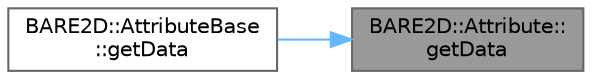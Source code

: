 digraph "BARE2D::Attribute::getData"
{
 // INTERACTIVE_SVG=YES
 // LATEX_PDF_SIZE
  bgcolor="transparent";
  edge [fontname=Helvetica,fontsize=10,labelfontname=Helvetica,labelfontsize=10];
  node [fontname=Helvetica,fontsize=10,shape=box,height=0.2,width=0.4];
  rankdir="RL";
  Node1 [label="BARE2D::Attribute::\lgetData",height=0.2,width=0.4,color="gray40", fillcolor="grey60", style="filled", fontcolor="black",tooltip=" "];
  Node1 -> Node2 [dir="back",color="steelblue1",style="solid"];
  Node2 [label="BARE2D::AttributeBase\l::getData",height=0.2,width=0.4,color="grey40", fillcolor="white", style="filled",URL="$class_b_a_r_e2_d_1_1_attribute_base.html#a670445dd8920546d37a49d8b4ff71a26",tooltip=" "];
}

